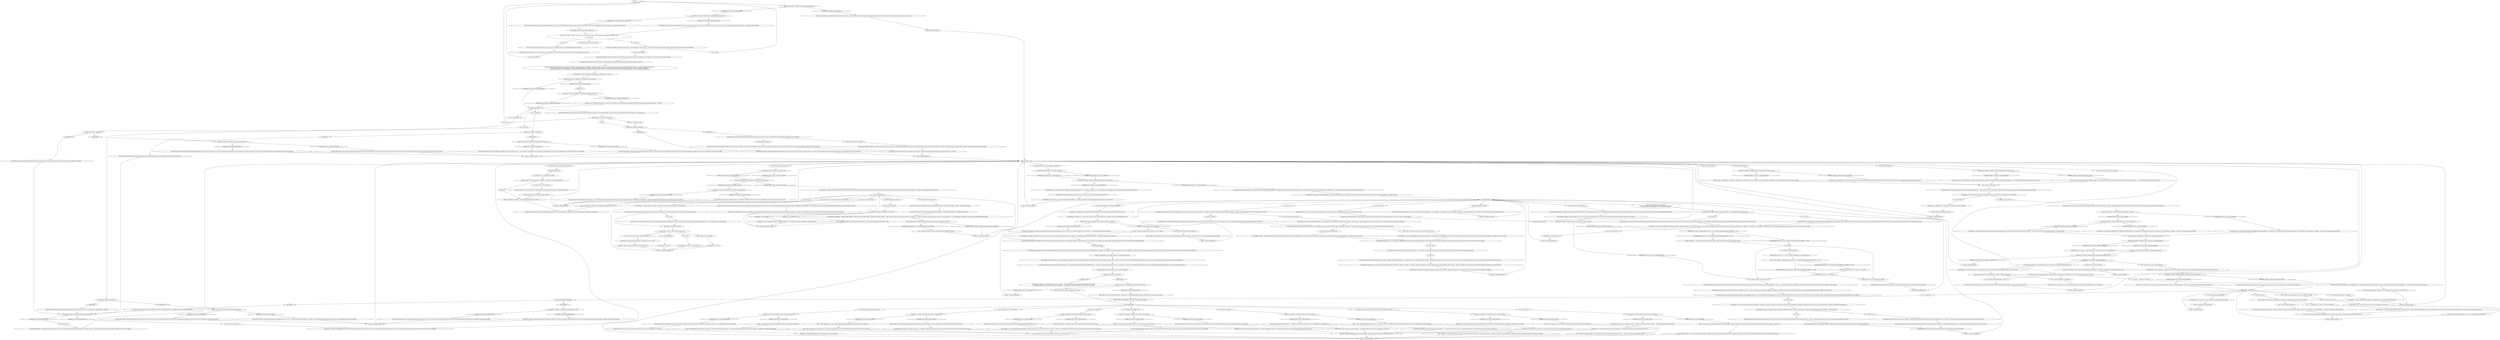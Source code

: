 # CHURCH / STAINED GLASS WINDOW VISCAL
# Viscal concerning the stained glass window. You can put important things together.
# ==================================================
digraph G {
	  0 [label="START"];
	  1 [label="input"];
	  2 [label="Stained Glass Window: The woman looks down at you kneeling. She towers among her followers: architects, laymen, courtiers. There is a sad smile on her lips and a glint in her green-blue eye -- of what? Compassion? Remorse?\nThe woman looks down at you kneeling. She towers among her followers: architects, laymen, courtiers. There is a sad smile on her lips and a glint in her green blue eye -- of what? Compassion? Remorse?\nThe woman looks down at you standing there. She towers among her followers: architects, laymen, courtiers. There is a sad smile on her lips and a glint in her green-blue eye -- of what? Compassion? Remorse?"];
	  3 [label="Shivers: Cold air seeps in through the crack in the glass, cooling the sweat on your forehead. Makes you shudder..."];
	  4 [label="Stained Glass Window: Cold wind seeps in from the crack in the glass. Snowdrifts cover the floorboards at your feet. Above, you feel her multicoloured eyes on you. Inspecting you."];
	  5 [label="You: It's compassion."];
	  6 [label="You: \"Who conducted this raid?\""];
	  7 [label="Kim Kitsuragi: \"Good luck. You will not get information on a confidential operation from your station secretary just by calling. If you really don't remember -- it might be better to keep this one forgotten.\""];
	  8 [label="Stained Glass Window: The woman looks by in silence, smiling enigmatically."];
	  9 [label="Kim Kitsuragi: \"If this man was really here when it happened, then it's better for all of us that he doesn't remember what happened.\""];
	  10 [label="Inland Empire: The past. It's a *silo* of sadness. Fermenting. You should keep away."];
	  11 [label="You: To hell with this."];
	  12 [label="Encyclopedia: The Mesque state tried to detach itself from innocentic rule. Parts of the world were experiencing whiplash from accelerating into secularism. Her mandatory education programs and mass resettlement of upstream Magritte were problematic as well. Dissenters were suppressed by a military force she called “The Army of Humanity\"..."];
	  13 [label="Stained Glass Window: Variable[\"church.ravers_inside_church\"]"];
	  14 [label="Variable[\"church.ravers_inside_church\"]", shape=diamond];
	  15 [label="!(Variable[\"church.ravers_inside_church\"])", shape=diamond];
	  16 [label="Andre: \"That's mega cool, man, you coming up with theories in here like that. Right on.\""];
	  17 [label="Kim Kitsuragi: \"That she is. A great sacral piece. I wonder what we're doing here, however...\" He takes his glasses off to clean them."];
	  18 [label="You: \"Okey-dokey.\""];
	  19 [label="Reaction Speed: Why?"];
	  20 [label="You: No. I am not your bug."];
	  21 [label="You: It's not possible to live."];
	  22 [label="Kim Kitsuragi: As that great and desperate thought passes through your mind, the lieutenant draws an x-shaped cross from shoulder to shoulder."];
	  23 [label="Stained Glass Window: IsKimHere()"];
	  24 [label="IsKimHere()", shape=diamond];
	  25 [label="!(IsKimHere())", shape=diamond];
	  26 [label="Encyclopedia: On the coast of an uninhabited archipelago, where only animals had roamed before. In the wild reeds."];
	  27 [label="Stained Glass Window: Variable[\"church.churchdoor_empathy_kimguilty\"]"];
	  28 [label="Variable[\"church.churchdoor_empathy_kimguilty\"]", shape=diamond];
	  29 [label="!(Variable[\"church.churchdoor_empathy_kimguilty\"])", shape=diamond];
	  30 [label="Stained Glass Window: Variable[\"village.ww_dolorian_church_kim_heard\"]"];
	  31 [label="Variable[\"village.ww_dolorian_church_kim_heard\"]", shape=diamond];
	  32 [label="!(Variable[\"village.ww_dolorian_church_kim_heard\"])", shape=diamond];
	  33 [label="Visual Calculus: A jigsaw of broken shards falls into place in front of you: a ghostly reconstruction of the stained glass window. Before it was shattered there was an older woman beneath the younger one -- and a text, a *leitmotiv* below them both."];
	  34 [label="Logic: Could these words be the password that unlocks the filament memory?"];
	  35 [label="Encyclopedia: Terribly. Women of the court were expected to play both contract bridge and chess sufficiently well to prove an interesting challenge to a man -- a similar grasp in matters of philosophy, theology, and science was encouraged. She was, by all means, a kept woman..."];
	  36 [label="Encyclopedia: She made the most of her position in the Antedolorian court -- a court visited by the most prominent thinkers and artists of the day. In secret, she was becoming the era's pre-eminent philosopher of the state. A scalpel, a piercing gaze..."];
	  37 [label="You: Wow."];
	  38 [label="Encyclopedia: Yes. In a city called Advesperascit, in Vesper-Messina, her homeland. The name of the city means \"Evening comes,\" but it happened on a winter's morning with the canals frozen and slush falling out of the sky."];
	  39 [label="Encyclopedia: Midwinter snow was beating the cobblestones around her. A small attaché of officials stood by as her Therriers placed a white gold wreath on her head. The crowning was mostly witnessed by secret servicemen."];
	  40 [label="Rhetoric: Suggesting those who fight against it are not part of humanity."];
	  41 [label="Kim Kitsuragi: \"What are you thinking of, if I may ask?\""];
	  42 [label="thoughtsofdei"];
	  43 [label="Kim Kitsuragi: \"She introduced us to the idea of public education, retirement, and modern diplomacy.\" He takes his glasses off to clean them."];
	  44 [label="Andre: \"Cool, man! Yeah, we should light her up with disco lights. People are gonna lose their shit when they see a club for anodic music with this kind of... sacred shit.\""];
	  45 [label="Noid: \"Right on.\" A voice from the back of the church. \"She was inhuman. You've got a critical mind cop-man -- furthermore, Andre, we should board that window up. No one wants that spooky shit when they're dancing.\""];
	  46 [label="Perception (Hearing): The ocean feels distant. Its ebb and flow blocked off by the centuries-old pinewood sarcophagus around you."];
	  47 [label="You: It's remorse."];
	  48 [label="Stained Glass Window: IsKimHere()"];
	  49 [label="IsKimHere()", shape=diamond];
	  50 [label="!(IsKimHere())", shape=diamond];
	  51 [label="Kim Kitsuragi: As that useless word passes through your mind, the lieutenant draws an x-shaped cross from shoulder to shoulder."];
	  52 [label="You: \"Tiago said the place was abandoned because of a police raid. Do you know anything about it?\""];
	  53 [label="You: Reconstruct the cracked glass."];
	  54 [label="You: Variable[\"church.stained_viscal_whitec_crack\"]"];
	  55 [label="Variable[\"church.stained_viscal_whitec_crack\"]", shape=diamond];
	  56 [label="!(Variable[\"church.stained_viscal_whitec_crack\"])", shape=diamond];
	  57 [label="Stained Glass Window: As that great and desperate thought passes through your mind you rise. From your knees and into the apricot-coloured light of the window. Above you, the woman keeps smiling her distant smile, sundered by the crack in the glass."];
	  58 [label="You: \"Lieutenant, this used to say: 'After life, death -- after'...\""];
	  59 [label="Visual Calculus: The escutcheon on her throne says: Irene the Navigator. She is depicted as an older woman wearing thick rimmed eye-glasses, holding a golden *reichsapfel* in one hand and a scepter in the other. This is the queen Her Innocence Dei advised -- above, she herself is whole."];
	  60 [label="Kim Kitsuragi: \"Ice cool,\" the lieutenant nods."];
	  61 [label="Empathy: There is silence in the church. He wants there to be."];
	  62 [label="Encyclopedia: Although she is often considered to be the greatest human being to ever live, there *was* something ominous about Dolores Dei -- constantly surrounded by her Therriers..."];
	  63 [label="Stained Glass Window: IsKimHere()"];
	  64 [label="IsKimHere()", shape=diamond];
	  65 [label="!(IsKimHere())", shape=diamond];
	  66 [label="You: \"You're leaving something out.\""];
	  67 [label="Jump to: [mainhubstained]"];
	  68 [label="Stained Glass Window: That bitter thought passes through your mind as you stand in the apricot-coloured light of the window. The woman keeps smiling her distant smile above you, sundered by the crack in the glass."];
	  69 [label="Stained Glass Window: That terrible word rings through your mind as you stand in the apricot coloured-light of the window. The woman keeps smiling her distant smile above you, sundered by the crack in the glass."];
	  70 [label="Empathy: There it is again -- a small pang of guilt. It's time to ask him what happened here."];
	  71 [label="police raid hub"];
	  72 [label="Kim Kitsuragi: \"I'm sorry, I'm not saying you were...\" There's a pause. \"It was a clandestine operation. I don't know anything about it. Why it was conducted or who participated. I try not to pry into extra-district matters.\""];
	  73 [label="Encyclopedia: She was an almost preternaturally magnetic and intelligent individual. To her contemporaries she appeared out of time, a messenger from the future of the species. We *all* fell in love with her, head over heels. Even before she was declared an innocence her influence was tremendous."];
	  74 [label="Jump to: [reconstructionhub]"];
	  75 [label="You: Okay. When did she rule?"];
	  76 [label="You: Okay, what else? Was she smart?"];
	  77 [label="You: I want more."];
	  78 [label="Encyclopedia: Wow indeed. When her innocence was declared -- and the queen she had advised for years fell on her knees before her -- she was so overcome with emotion that her *lungs* started *glowing* in her chest..."];
	  79 [label="You: Her crowning?"];
	  80 [label="Encyclopedia: Dolores Dei was shot in the chest with a fowling piece, eight times. The man, thought to be insane, said he once touched her and her body had been unnaturally warm, like a furnace -- and that sometimes while on duty he observed her forgetting to breathe for over ten minutes..."];
	  81 [label="You: What happened?"];
	  82 [label="Stained Glass Window: Variable[\"church.ravers_inside_church\"]"];
	  83 [label="Variable[\"church.ravers_inside_church\"]", shape=diamond];
	  84 [label="!(Variable[\"church.ravers_inside_church\"])", shape=diamond];
	  85 [label="Andre: \"That's mega cool, man, you coming in here and questioning religious symbolism like that. Right on.\""];
	  86 [label="Noid: \"We should board that window up, Andre.\" A voice from the back of the church. \"People don't want to see that woman when they're dancing. It's unhealthy.\""];
	  87 [label="Stained Glass Window: Variable[\"church.stained_concept_passing\"]"];
	  88 [label="Variable[\"church.stained_concept_passing\"]", shape=diamond];
	  89 [label="!(Variable[\"church.stained_concept_passing\"])", shape=diamond];
	  90 [label="Kim Kitsuragi: \"We should be respectful here, although the building appears to be deserted. We have already found the instigator -- I'm not sure what else we could want from here...\" He looks around."];
	  91 [label="You: \"You're not sure?\""];
	  92 [label="Jump to: [mainhubstained]"];
	  93 [label="You: \"Kim, are you a follower of Dolorianism?\""];
	  94 [label="Stained Glass Window: Variable[\"church.stained_ie_more_dolores_history\"]"];
	  95 [label="Variable[\"church.stained_ie_more_dolores_history\"]", shape=diamond];
	  96 [label="!(Variable[\"church.stained_ie_more_dolores_history\"])", shape=diamond];
	  97 [label="Kim Kitsuragi: \"So do I.\""];
	  98 [label="dolohub"];
	  99 [label="Inland Empire: Exactly. Back out of this corner of your mind by choosing the bottom-most option: \"To hell with this.\""];
	  100 [label="Conceptualization: This subtle terror is part of her iconography."];
	  101 [label="You: \"Why did we tolerate this bourgeois woman that long before we shot her?\""];
	  102 [label="Stained Glass Window: Variable[\"church.ravers_inside_church\"]"];
	  103 [label="Variable[\"church.ravers_inside_church\"]", shape=diamond];
	  104 [label="!(Variable[\"church.ravers_inside_church\"])", shape=diamond];
	  105 [label="Stained Glass Window: Variable[\"church.ravers_inside_church\"]"];
	  106 [label="Variable[\"church.ravers_inside_church\"]", shape=diamond];
	  107 [label="!(Variable[\"church.ravers_inside_church\"])", shape=diamond];
	  108 [label="Kim Kitsuragi: \"None of this is, in fact. This church. The coast... This isn't a good place to get lost in.\""];
	  109 [label="Andre: \"That's mega cool, man, you coming in and accusing her of not being human like that. Right on, man!\""];
	  110 [label="Jump to: [reconstructionhub]"];
	  111 [label="You: Close your eyes first."];
	  112 [label="Stained Glass Window: That great and desperate thought passes through your mind as you stand in the apricot-coloured light of the window. Above you, the woman keeps smiling her distant smile, sundered by the crack in the glass."];
	  113 [label="Kim Kitsuragi: As that terrible word passes through your mind, the lieutenant draws an x-shaped cross from shoulder to shoulder."];
	  114 [label="Stained Glass Window: Your fingertips touch your chest four times. Then you rise from your knees, into the apricot-coloured light of the window. Above you, the woman still smiles her distant smile, sundered by the crack in the glass."];
	  115 [label="You: \"This is Dolores Dei.\""];
	  116 [label="Stained Glass Window: Good call. She left us all in the shits, don't give her a single thing. Just stand there in the apricot-coloured light of the window, secretly grinding your teeth. The woman smiles her distant smile, unmoved, struck in half by the crack in the glass."];
	  117 [label="You: \"I...\" (Look around.) \"I guess I could have been here.\""];
	  118 [label="Kim Kitsuragi: \"I am pretty sure it was a clandestine operation. I don't know anything more about it. Why it was conducted, or who participated... I try not to pry into extra-district matters.\""];
	  119 [label="Interfacing: A motor carriage? A gunshot? Someone falling into it? Or maybe just hooligans looking for something to break."];
	  120 [label="You: Open your eyes."];
	  121 [label="Stained Glass Window: Variable[\"church.stained_viscal_failed_once\"]"];
	  122 [label="Variable[\"church.stained_viscal_failed_once\"]", shape=diamond];
	  123 [label="!(Variable[\"church.stained_viscal_failed_once\"])", shape=diamond];
	  124 [label="Visual Calculus: And then along the left side: APRÈS LE MONDE - LE GRIS; APRÈS LE GRIS - LE MONDE DE NOUVEAU."];
	  125 [label="Encyclopedia: More. An innocence is elected to office by the Founding Party, a precedent that has taken place a mere six times in the entirety of History. The legal system of the Reál Belt is built to accommodate innocentic rule, should it coincide with our time."];
	  126 [label="Jump to: [doloriandeihubinfo]"];
	  127 [label="Encyclopedia: Three hundred years ago, in the wake of the discovery of this isola -- the Insulindian -- by explorers from the continent of Mundi. She is, among other things, the innocence of interisolary travel and the connected world."];
	  128 [label="You: She was crowned? Like Sola?"];
	  129 [label="Kim Kitsuragi: \"Either way... this church, we shouldn't linger here. This isn't a good place to get lost in.\""];
	  130 [label="Kim Kitsuragi: \"Okay...\" He takes his glasses off to clean them. Then, after a while, he says:"];
	  131 [label="Kim Kitsuragi: \"In this church I mean? The coast in general... we shouldn't linger. This isn't a good place to get lost in.\""];
	  132 [label="Logic: Something during the raid the lieutenant mentioned? Or just hooligans looking for something to break."];
	  133 [label="Conceptualization: She acknowledges the passing of someone who is still alive..."];
	  134 [label="Inland Empire: As if under a microscope."];
	  135 [label="You: I'm not doing that cross either."];
	  136 [label="You: \"You knew of the place?\""];
	  137 [label="Stained Glass Window: Variable[\"church.stained_kim_empathy_reaction\"]"];
	  138 [label="Variable[\"church.stained_kim_empathy_reaction\"]", shape=diamond];
	  139 [label="!(Variable[\"church.stained_kim_empathy_reaction\"])", shape=diamond];
	  140 [label="Jump to: [mainhubstained]"];
	  141 [label="Stained Glass Window: Variable[\"village.ww_dolorian_church_kim_heard\"]"];
	  142 [label="Variable[\"village.ww_dolorian_church_kim_heard\"]", shape=diamond];
	  143 [label="!(Variable[\"village.ww_dolorian_church_kim_heard\"])", shape=diamond];
	  144 [label="Jump to: [mainhubstained]"];
	  145 [label="Stained Glass Window: Variable[\"church.stained_knelt_down\"]"];
	  146 [label="Variable[\"church.stained_knelt_down\"]", shape=diamond];
	  147 [label="!(Variable[\"church.stained_knelt_down\"])", shape=diamond];
	  148 [label="Stained Glass Window: Variable[\"church.stained_knelt_down\"]"];
	  149 [label="Variable[\"church.stained_knelt_down\"]", shape=diamond];
	  150 [label="!(Variable[\"church.stained_knelt_down\"])", shape=diamond];
	  151 [label="Visual Calculus: Below both women, in luminous blackletter: APRÈS LA VIE - MORT; APRÈS LA MORT - LA VIE DE NOUVEAU."];
	  152 [label="You: Where is this coming from?"];
	  153 [label="Encyclopedia: As did we all. The lands of Mesque and the Occident and even far-away Supramundi -- altogether twenty one of the forty Mondial nations of the time -- immediately accepted innocentic rule. Even before her crowning."];
	  154 [label="Encyclopedia: Oh yes... She looked like humanity's young mother, a perfect mother. Insultingly beautiful. It was as if her face and shoulders and hands were covered in a soft down of under-feathers. You know this well -- very well."];
	  155 [label="Encyclopedia: You already do. Although she is often considered to be the greatest human being to ever live, there *was* something ominous about Dolores Dei -- constantly surrounded by her Therriers..."];
	  156 [label="Jump to: [doloriandeihubinfo]"];
	  157 [label="Empathy: An imperceptible tinge of fear. The lieutenant is afraid of the church. He does not know why, but he is."];
	  158 [label="Noid: \"Yeah, glowing lungs *are* fucked up.\" A voice from the back of the church. \"We should board that window up. Bad sines, you know?\""];
	  159 [label="Andre: \"Uhm...\" Andre doesn't know what to say. \"It's cold man, you've been looking at that window for like forever now, man. You should dance, get some warmth!\""];
	  160 [label="Drama: Stonewalling. Good technique."];
	  161 [label="Encyclopedia: Bystanders reported golden filaments lighting the already sunlit chamber around her, clearly visible beneath her dress."];
	  162 [label="Stained Glass Window: Cradled in her arms are a pair of glowing lungs, clearly visible from underneath her flowing dress. 

You should kneel."];
	  163 [label="You: It's mourning."];
	  164 [label="Kim Kitsuragi: As that bitter thought passes through your head, the lieutenant draws an x-shaped cross from shoulder to shoulder. With three fingers."];
	  165 [label="Stained Glass Window: Variable[\"church.stained_knelt_down\"]"];
	  166 [label="Variable[\"church.stained_knelt_down\"]", shape=diamond];
	  167 [label="!(Variable[\"church.stained_knelt_down\"])", shape=diamond];
	  168 [label="Half Light: Serves her right. She only cares about her sovereign's orb and her silk robes and getting to the aerodrome on time -- to *leave*."];
	  169 [label="You: \"I don't remember being here.\""];
	  170 [label="Kim Kitsuragi: \"I agree. It happened a while ago. It's unimportant to our business in Martinaise now.\""];
	  171 [label="Jump to: [mainhubstained]"];
	  172 [label="You: \"Why?\""];
	  173 [label="You: Wait, what exactly is an *innocence*?\nWait, what exactly is an innocence? I've read a book but it was fuzzy...\nWait, what exactly is an innocence? I've heard of the system..."];
	  174 [label="Encyclopedia: She was dressed in a white and pearl dress on an emptied-out plaza, with the crowd far away. Already her *Therriers* -- the secret servicemen of the innocence -- were worried about an assassination attempt."];
	  175 [label="Jump to: [doloriandeihubinfo]"];
	  176 [label="Andre: \"What are you thinking -- you okay?\" He seems a tad worried."];
	  177 [label="You: \"She's somehow connected to the case.\""];
	  178 [label="Stained Glass Window: Variable[\"TASK.ask_about_ruby_in_village\"]"];
	  179 [label="Variable[\"TASK.ask_about_ruby_in_village\"]", shape=diamond];
	  180 [label="!(Variable[\"TASK.ask_about_ruby_in_village\"])", shape=diamond];
	  181 [label="Inland Empire: In the darkness, you sense her eyes on you, inspecting you with their multicoloured glass. As if you're a bug under a microscope."];
	  182 [label="Stained Glass Window: That lonely word passes through your mind as you stand in the apricot-coloured light of the window. The woman keeps smiling her distant smile above you, sundered by the crack in the glass."];
	  183 [label="You: Better to not intrude upon him."];
	  184 [label="You: \"If I was here, I should find out what I was doing.\" (Proceed.)"];
	  185 [label="You: Turn away. [Leave.]"];
	  186 [label="Jump to: [doloriandeihubinfo]"];
	  187 [label="Encyclopedia: She was the most socially secluded and least self-aware of all the innocences. Some modern thinkers would consider her a war criminal for the campaigns she waged against the Mesque state. And then there were the resettlement programs..."];
	  188 [label="Kim Kitsuragi: \"Officer, you've stood there for over five minutes...\" The lieutenant's calm voice echoes in the cold air of the church.\n\"Lieutenant-yefreitor, you've stood there for over five minutes...\" The lieutenant's calm voice echoes in the cold air of the church."];
	  189 [label="Stained Glass Window: Variable[\"church.ravers_inside_church\"]"];
	  190 [label="Variable[\"church.ravers_inside_church\"]", shape=diamond];
	  191 [label="!(Variable[\"church.ravers_inside_church\"])", shape=diamond];
	  192 [label="Stained Glass Window: Variable[\"church.ravers_inside_church\"]"];
	  193 [label="Variable[\"church.ravers_inside_church\"]", shape=diamond];
	  194 [label="!(Variable[\"church.ravers_inside_church\"])", shape=diamond];
	  195 [label="You: Like what? Is the task still on?"];
	  196 [label="You: Okay."];
	  197 [label="Jump to: [doloriandeihubinfo]"];
	  198 [label="Kim Kitsuragi: As that soft word passes through your mind, the lieutenant draws an x-shaped cross from shoulder to shoulder."];
	  199 [label="Stained Glass Window: That soft word passes through your mind as you stand in the apricot-coloured light of the window. The woman keeps smiling her distant smile, sundered by the crack in the glass."];
	  200 [label="Empathy: A pang of guilt? The lieutenant is leaving something out."];
	  201 [label="Kim Kitsuragi: \"The old woman in the village was being tactful with us when she didn't mention it. She has more respect for the RCM than many around here.\""];
	  202 [label="Kim Kitsuragi: \"It happened a while ago. It's unimportant to our business in Martinaise now.\""];
	  203 [label="You: \"I didn't think you were spiritual.\""];
	  204 [label="Kim Kitsuragi: \"It's Dolores Dei...\" he says in a hushed voice. \"The old woman was right. This is the Dolorian Church of Humanity in Martinaise. Or the Small Pinewood Church in some records.\""];
	  205 [label="Encyclopedia: It's a mystery. A mystery sprinkled with self-pity and regret. For some reason, unknown to your mind, looking at her delicate eyes makes you feel like you're ready for drowning..."];
	  206 [label="Jump to: [mainhubstained]"];
	  207 [label="Visual Calculus: Nothing, just the edge of the crack sparkles in the dark. There may have been a writing here but you cannot make out what it said."];
	  208 [label="You: What else do I know about her?"];
	  209 [label="Stained Glass Window: CheckEquipped(\"neck_tie\")  and  Variable[\"whirling.necktie_personified\"] == true"];
	  210 [label="CheckEquipped(\"neck_tie\")  and  Variable[\"whirling.necktie_personified\"] == true", shape=diamond];
	  211 [label="!(CheckEquipped(\"neck_tie\")  and  Variable[\"whirling.necktie_personified\"] == true)", shape=diamond];
	  212 [label="Encyclopedia: But... she was not hell. She is the opposite of that, the wind of paradise, stripping away the covers from the hearts of men..."];
	  213 [label="Inland Empire: Good. Now back out of this corner of your mind by choosing the bottom option: \"To hell with this.\" You've been standing here long enough."];
	  214 [label="Kim Kitsuragi: \"She's been dead for three hundred years. I am almost a thousand percent certain she isn't connected to the case...\" He takes his glasses off to clean them."];
	  215 [label="Noid: \"That's not left wing, Andre. I don't think we should have that spooker adorning the club...\" Another voice from the back of the church..."];
	  216 [label="Kim Kitsuragi: \"We should be respectful here, although the building appears to be deserted. I do not believe we'll find anything connected to the lynching here. Something else, perhaps...\" He looks at the machinery lying around."];
	  217 [label="Stained Glass Window: Cold air seeps in through the crack in the glass. The woman is keeping her colourful eye on both of you."];
	  218 [label="Kim Kitsuragi: \"Three Precincts were involved in the raid and people say Precinct 41 was one of them.\""];
	  219 [label="You: How did I know this is the *mother of humanism*?"];
	  220 [label="You: Variable[\"church.stained_viscal_whitec_dolores\"]"];
	  221 [label="Variable[\"church.stained_viscal_whitec_dolores\"]", shape=diamond];
	  222 [label="!(Variable[\"church.stained_viscal_whitec_dolores\"])", shape=diamond];
	  223 [label="Encyclopedia: Despite the damage you've done to yourself, the title appears lodged in your hippocampus. This is Her Innocence Dolores Dei -- the innocence of humanism, internationalism, and the welfare state -- perhaps the most famous human being ever to have lived."];
	  224 [label="You: Do the same."];
	  225 [label="Stained Glass Window: Variable[\"church.stained_knelt_down\"]"];
	  226 [label="Variable[\"church.stained_knelt_down\"]", shape=diamond];
	  227 [label="!(Variable[\"church.stained_knelt_down\"])", shape=diamond];
	  228 [label="Stained Glass Window: With that terrible word ringing through your mind, you rise -- into the apricot coloured-light of the window. The woman keeps smiling her distant smile above you, sundered by the crack in the glass."];
	  229 [label="reconstructionhub"];
	  230 [label="Stained Glass Window: The mother of humanism towers above you -- a wax painting on a cracked pane of glass. Nothing has changed in her expression."];
	  231 [label="Jump to: [Stained Glass Window: \"The mother of humanism towers above...\"]"];
	  232 [label="You: A tyrant?"];
	  233 [label="You: Right. Better not to go poking any further."];
	  234 [label="Encyclopedia: Something that had walked in our midst, watching us stumble for hundreds, if not thousands of years, until it decided to interfere -- interfere in the course of our history. 'We were supposed to come up with this ourselves!' the man was reported to have screamed at the innocence..."];
	  235 [label="Encyclopedia: This *inhuman* quality was witnessed by many others as well -- glowing lungs and all. It is commonly attributed to mass hysteria and religious psychology."];
	  236 [label="You: \"Nothing. Just looking around.\""];
	  237 [label="Noid: \"We should board that old spooker up, Andre.\" A voice from the back of the church. \"It'll only disturb the people while they're trying to dance, unshackled by the failure of humanism.\""];
	  238 [label="Drama: A very, very skilled thespian would detect a touch of drama when he says he doesn't know why it was conducted..."];
	  239 [label="You: What shattered this mosaic?"];
	  240 [label="You: Because she's a stained glass window."];
	  241 [label="Jump to: [Stained Glass Window: \"The mother of humanism towers above...\"]"];
	  242 [label="Jump to: [mainhubstained]"];
	  243 [label="Stained Glass Window: IsKimHere()"];
	  244 [label="IsKimHere()", shape=diamond];
	  245 [label="!(IsKimHere())", shape=diamond];
	  246 [label="Stained Glass Window: There she still stands. In white, silver, and apricot, the young mother of humankind. A crack runs across her body. She is impossibly tall, oval-faced and sad -- a dark and radiant majesty."];
	  247 [label="Kim Kitsuragi: \"The old woman in the village was right...\" He looks around. \"This must be the Dolorian Church of Humanity in Martinaise -- or the Small Pinewood Church in some records...\""];
	  248 [label="Stained Glass Window: Variable[\"village.ww_dolorian_church_kim_heard\"]"];
	  249 [label="Variable[\"village.ww_dolorian_church_kim_heard\"]", shape=diamond];
	  250 [label="!(Variable[\"village.ww_dolorian_church_kim_heard\"])", shape=diamond];
	  251 [label="Kim Kitsuragi: \"There used to be seven stave churches on the coast. Les Sept Soeurs they call them -- The Seven Sisters. Only one remains. The rest were burnt in the Revolution, or used for building materials.\""];
	  252 [label="You: \"Do you know *why* it was abandoned?\""];
	  253 [label="Visual Calculus: Small figures of wise men, common men, worshippers walk up the stairs to stand at her feet. Secret servicemen -- Therriers -- stand in a row guarding her. It must have taken years to produce this work in all its dizzying detail."];
	  254 [label="Kim Kitsuragi: \"'Justice, Union, Prudence, and Force'.\""];
	  255 [label="doloriandeihubinfo"];
	  256 [label="Encyclopedia: In a way. An innocence is elected to office by the Founding Party, a precedent that has taken place a mere six times in the entirety of History. The legal system of the Reál Belt is built from the ground up to accommodate innocentic rule, should it coincide with our time."];
	  257 [label="Encyclopedia: Okay. When her innocence was declared -- and the queen she had advised for years fell on her knees before her -- she was so overcome with emotion that her *lungs* started *glowing* in her chest..."];
	  258 [label="You: Then what?"];
	  259 [label="Stained Glass Window: Variable[\"church.stained_ie_dei_for_humanity\"]"];
	  260 [label="Variable[\"church.stained_ie_dei_for_humanity\"]", shape=diamond];
	  261 [label="!(Variable[\"church.stained_ie_dei_for_humanity\"])", shape=diamond];
	  262 [label="You: \"Glowing lungs... That's fucked up...\""];
	  263 [label="Jump to: [mainhubstained]"];
	  264 [label="Inland Empire: Your heart knows. But it does not want to say, not yet. Let these things be unknown for now."];
	  265 [label="Half Light: No, she doesn't care about you. She only cares about her shiny sovereign's orb and her silk robes and getting to the aerodrome on time -- to *leave*!"];
	  266 [label="Encyclopedia: This is Her Innocence Dolores Dei."];
	  267 [label="You: Do the same as you get up."];
	  268 [label="Stained Glass Window: Your fingertips touch your chest four times. When it's done, you're still standing in the apricot-coloured light of the window. The woman smiles her distant smile, unmoved, struck in half by the crack in the glass."];
	  269 [label="You: The motto? What does it say?"];
	  270 [label="You: \"Cool.\""];
	  271 [label="You: \"I like the other one better.\""];
	  272 [label="Inland Empire: Draped in ancient sadness. Are you sure you want to remember this bit of historic trivia? Standing under her long slender form like this, dwarfed..."];
	  273 [label="You: Was there something... *terrifying* about her?"];
	  274 [label="Encyclopedia: Little is known of her marchese husband. It's as if he vanished from history after completing his role -- which was to introduce Dolores Dei to court. In conclusion, yes, there *is* something lonely, paranoid, and even terrifying that people seldom mention, but *feel* when they think of her..."];
	  275 [label="Empathy: An imperceptible tinge of fear. The lieutenant is afraid of this place."];
	  276 [label="Kim Kitsuragi: \"Yes. Glowing lungs are quite unusual. After that one time, they have not been reported to glow.\" He takes his glasses off to clean them."];
	  277 [label="Kim Kitsuragi: \"Okay. It's just that you've been looking at that window for quite long now. And it's cold in here...\" He takes off his glasses to clean them."];
	  278 [label="Drama: A touch of absurdity there, nice!"];
	  279 [label="Empathy: You."];
	  280 [label="Stained Glass Window: The world is silent, but for the creaks and cracks of the massive wooden structure behind you. It covers you from the wind outside."];
	  281 [label="Stained Glass Window: IsKimHere()"];
	  282 [label="IsKimHere()", shape=diamond];
	  283 [label="!(IsKimHere())", shape=diamond];
	  284 [label="Jump to: [mainhubstained]"];
	  285 [label="Kim Kitsuragi: \"It's not spiritual. It's constitutional. The Dolorian system does not demand faith -- only accordance.\""];
	  286 [label="You: \"Hmm...\" (Stroke your chin first.)"];
	  287 [label="Stained Glass Window: Variable[\"church.stained_viscal_whitec_crack\"]"];
	  288 [label="Variable[\"church.stained_viscal_whitec_crack\"]", shape=diamond];
	  289 [label="!(Variable[\"church.stained_viscal_whitec_crack\"])", shape=diamond];
	  290 [label="Stained Glass Window: As that soft word passes through your mind, you rise -- into the apricot-coloured light of the window. The woman keeps smiling her distant smile, sundered by the crack in the glass."];
	  291 [label="Kim Kitsuragi: \"It was deemed *subservient* to use a strongly Moralintern-related motto. We're already suspected of bootlicking. The sentence was also seen as... too feminine. It was a macho thing.\""];
	  292 [label="Encyclopedia: Many things. You know she was a woman of the court, the wife of an influential *marchese*, and eventually the principal advisor to Irene La Navigateur, Queen of Suresne (modern day Sur-la-Clef). Also, that she was gorgeous beyond beauty."];
	  293 [label="Horrific Necktie: Yes -- big bummer. Boring history. Gotta keep it light, man, keep it moving. Get fucked up instead."];
	  294 [label="Horrific Necktie: Fuck this pain, bratan. It's unhealthy."];
	  295 [label="You: She must have been beautiful..."];
	  296 [label="Encyclopedia: She adored chess, yes -- but also military war games. Dolores Dei often holds a tiny tin soldier between her index finger and thumb -- in icons such as this. She was also blonde, the blondest woman you have ever seen, with green eyes the colour of the Pisantic *mare interregnum*..."];
	  297 [label="Andre: \"Cool, man! Yeah! Look around as much as you wanna, this is *your* place too!\""];
	  298 [label="You: Looks like I can't give this figurine to her."];
	  299 [label="Jump to: [mainhubstained]"];
	  300 [label="Encyclopedia: She was crowned two years after the first expedition returned, setting in motion what is widely considered the greatest era in history -- the Dolorian Era."];
	  301 [label="You: No."];
	  302 [label="You: \"Who is this, Kim?\""];
	  303 [label="Kim Kitsuragi: \"Yes.\" He looks around. \"I wasn't sure before, but this must be the Dolorian Church of Humanity in Martinaise -- it's called the Small Pinewood Church in some records...\""];
	  304 [label="Kim Kitsuragi: \"I do.\" There's a pause, then he continues: \"I heard it was a particularly bad one. The place was shot to pieces.\""];
	  305 [label="Visual Calculus: The shards glimmer in the dark -- you see little pearls of light on the edges of the crack that splits the female figure. Something was written there... remains of broken letters line the emulsion. What it said, you do not know."];
	  306 [label="You: \"I like this. Puts the fear of god back in the f****ts.\""];
	  307 [label="Encyclopedia: The highest category of historic individual -- an embodiment of the World Spirit."];
	  308 [label="You: Is one in office now?"];
	  309 [label="Encyclopedia: In a city called Advesperascit, in Vesper-Messina, her homeland. The name of the city means 'Evening comes,' but it happened on a winter's morning with the canals frozen and slush falling out of the sky."];
	  310 [label="You: How come?"];
	  311 [label="Conceptualization: That is why the lungs are the symbol of love for the cultures of the Reál Belt."];
	  312 [label="Jump to: [doloriandeihubinfo]"];
	  313 [label="You: I don't care how she looked. I don't care. It doesn't hurt me."];
	  314 [label="Encyclopedia: Oh, she was insultingly beautiful. She was humanity's young mother, a perfect mother. It was as if her face and shoulders and hands were covered in a soft down of under-feathers. You know this well -- very well."];
	  315 [label="You: What?"];
	  316 [label="Kim Kitsuragi: \"You know... this church. The coast... we shouldn't linger. Finish what you came here to do and let's move on. This isn't a good place to get lost in.\""];
	  317 [label="Andre: \"That's mega cool, man, you coming up with wild left-wing stuff in here like that. Right on!\""];
	  318 [label="Noid: \"Right on.\" A voice from the back of the church. \"She was inhuman. You've got a critical mind, cop-man. Yo, Andre, we should board that window up. No one wants that spooky shit when they're dancing.\""];
	  319 [label="Jump to: [police raid hub]"];
	  320 [label="Visual Calculus: Unknown."];
	  321 [label="Inland Empire: Only a strange little sadness remains."];
	  322 [label="Jump to: [mainhubstained]"];
	  323 [label="You: No."];
	  324 [label="You: Make the same gesture."];
	  325 [label="Kim Kitsuragi: \"I have a theory, yes.\" There's a pause, then he continues: \"There was a police raid a while back. I heard the place was shot to pieces.\""];
	  326 [label="You: \"Better to forget about it.\" (Proceed.)"];
	  327 [label="Kim Kitsuragi: \"Well... your station was involved, I hear. Although I can't be sure.\""];
	  328 [label="Rhetoric: How come the lieutenant isn't sure? Is this confidential information?"];
	  329 [label="Conceptualization: No. You *must* know."];
	  330 [label="Stained Glass Window: In white, silver, and apricot faïence, the young mother of humanism stands above you. A crack runs across her body. She is impossibly tall, oval-faced and sad -- a dark and radiant majesty."];
	  331 [label="Stained Glass Window: Variable[\"church.stained_viscal_whitec_dolores\"]"];
	  332 [label="Variable[\"church.stained_viscal_whitec_dolores\"]", shape=diamond];
	  333 [label="!(Variable[\"church.stained_viscal_whitec_dolores\"])", shape=diamond];
	  334 [label="You: Kneel."];
	  335 [label="Stained Glass Window: Your knees touch the floor. The floorboards are hard and cold -- there you kneel among the snowdrifts, diffuse light falling on your hands from beyond the glass."];
	  336 [label="Stained Glass Window: Your fingertips touch your chest four times as you stand in the apricot-coloured light of the window. Above you, the woman still smiles her distant smile, sundered by the crack in the glass."];
	  337 [label="You: Step back."];
	  338 [label="Jump to: [reconstructionhub]"];
	  339 [label="Kim Kitsuragi: \"This exaltation is common in Dolorian sacralism. In the early years it was even incorporated as the RCM's slogan. No more, however.\""];
	  340 [label="You: I don't care."];
	  341 [label="Inland Empire: Terrifying. It's a simple word. She was *bad* for humanity and you shouldn't have started thinking about her!"];
	  342 [label="Stained Glass Window: Variable[\"church.ravers_inside_church\"]"];
	  343 [label="Variable[\"church.ravers_inside_church\"]", shape=diamond];
	  344 [label="!(Variable[\"church.ravers_inside_church\"])", shape=diamond];
	  345 [label="Andre: \"Hey man, you've stood there for like... half an hour!\" The hedgehog-haired man yells from across the coldness of the church."];
	  346 [label="Jump to: [mainhubstained]"];
	  347 [label="You: \"She's not human.\""];
	  348 [label="Kim Kitsuragi: \"This church. The coast in general... we shouldn't linger here. This isn't a good place to get lost in.\""];
	  349 [label="Stained Glass Window: Variable[\"church.stained_greeting_done\"]"];
	  350 [label="Variable[\"church.stained_greeting_done\"]", shape=diamond];
	  351 [label="!(Variable[\"church.stained_greeting_done\"])", shape=diamond];
	  352 [label="Kim Kitsuragi: \"We should be respectful here, although the building appears to be deserted. I do not believe we'll find the instigator here. Something else, perhaps...\" He looks at the machinery lying around."];
	  353 [label="Stained Glass Window: As that lonely word passes through your mind, you rise -- into the apricot-coloured light of the window. The woman keeps smiling her distant smile above you, sundered by the crack in the glass."];
	  354 [label="Stained Glass Window: Variable[\"church.mainframe_personal_log_password_hub_reached\"]"];
	  355 [label="Variable[\"church.mainframe_personal_log_password_hub_reached\"]", shape=diamond];
	  356 [label="!(Variable[\"church.mainframe_personal_log_password_hub_reached\"])", shape=diamond];
	  357 [label="You: \"What is the RCM motto now?\""];
	  358 [label="Stained Glass Window: CheckEquipped(\"neck_tie\")  and  Variable[\"whirling.necktie_personified\"] == true"];
	  359 [label="CheckEquipped(\"neck_tie\")  and  Variable[\"whirling.necktie_personified\"] == true", shape=diamond];
	  360 [label="!(CheckEquipped(\"neck_tie\")  and  Variable[\"whirling.necktie_personified\"] == true)", shape=diamond];
	  361 [label="Jump to: [mainhubstained]"];
	  362 [label="Encyclopedia: One of the men in this secret service killed her -- 22 years later. A young man who had come to suspect that Dolores Dei was not entirely human, but something else."];
	  363 [label="Encyclopedia: *Terrifying* is a term too emotionally charged for your semantic memory. Or what remains of it, but..."];
	  364 [label="You: Yell: \"War criminal!\""];
	  365 [label="Stained Glass Window: Variable[\"church.ravers_inside_church\"]"];
	  366 [label="Variable[\"church.ravers_inside_church\"]", shape=diamond];
	  367 [label="!(Variable[\"church.ravers_inside_church\"])", shape=diamond];
	  368 [label="You: Look up."];
	  369 [label="You: Look up."];
	  370 [label="You: \"What else do you know?\""];
	  371 [label="You: \"I don't like her. She looks like a *leaver*.\""];
	  372 [label="Encyclopedia: No amount of *Commodore Red* can wipe her sad smile from your brain-thing. It has survived the deluge and haunts you still. And will haunt you forever, as it haunts all men."];
	  373 [label="agoddamnhubiguess"];
	  374 [label="Stained Glass Window: Variable[\"church.stained_knelt_down\"]"];
	  375 [label="Variable[\"church.stained_knelt_down\"]", shape=diamond];
	  376 [label="!(Variable[\"church.stained_knelt_down\"])", shape=diamond];
	  377 [label="Kim Kitsuragi: \"...death, life again,\" he nods. \"After the world, the pale; after the pale -- the world again.\""];
	  378 [label="Kim Kitsuragi: \"You are brutal and *dumb*.\" He says, his voice ice cold."];
	  379 [label="Jump to: [doloriandeihubinfo]"];
	  380 [label="Stained Glass Window: There you stand, below her once more, with your hands on your side. Momentarily at a loss as to what to do with yourself."];
	  381 [label="You: You're right. Time to heed the warning."];
	  382 [label="You: No -- was there something *bad* about her, I want to know..."];
	  383 [label="You: \"She's beautiful...\""];
	  384 [label="Kim Kitsuragi: \"Either way -- this church, the coast in general... we shouldn't linger here. This isn't a good place to get lost in. We should conclude our business and move on.\""];
	  385 [label="Kim Kitsuragi: \"I don't know about that...\" He takes his glasses off to clean them. \"It was a different time. A different war.\""];
	  386 [label="Kim Kitsuragi: \"Okey-doe-doe,\" he whispers in the silence of the great building."];
	  387 [label="Kim Kitsuragi: \"I assure you, I'm not.\" He looks up at the stained glass window."];
	  388 [label="Reaction Speed: I don't know. What are we thinking of? Part of your mind has gone on to other things already..."];
	  389 [label="Stained Glass Window: The mother of humanism stands above you -- a precious and complex wax painting on a single pane of glass. A crack runs across the length of her body, her face oval and sad."];
	  390 [label="Stained Glass Window: Variable[\"church.stained_empathy_passing_you\"]"];
	  391 [label="Variable[\"church.stained_empathy_passing_you\"]", shape=diamond];
	  392 [label="!(Variable[\"church.stained_empathy_passing_you\"])", shape=diamond];
	  393 [label="Stained Glass Window: IsKimHere()"];
	  394 [label="IsKimHere()", shape=diamond];
	  395 [label="!(IsKimHere())", shape=diamond];
	  396 [label="You: Leave me alone, woman. [Leave.]"];
	  397 [label="Stained Glass Window: Variable[\"church.stained_midgreet_quick_exit\"]"];
	  398 [label="Variable[\"church.stained_midgreet_quick_exit\"]", shape=diamond];
	  399 [label="!(Variable[\"church.stained_midgreet_quick_exit\"])", shape=diamond];
	  400 [label="Stained Glass Window: Variable[\"TASK.locate_ruby_on_the_coast_done\"]"];
	  401 [label="Variable[\"TASK.locate_ruby_on_the_coast_done\"]", shape=diamond];
	  402 [label="!(Variable[\"TASK.locate_ruby_on_the_coast_done\"])", shape=diamond];
	  403 [label="Kim Kitsuragi: \"Yes. We all are. Her name, body, and rule are synonymous with humanism. The laws we enforce are Dolorian in origin.\""];
	  404 [label="Kim Kitsuragi: \"It's Dolores Dei...\" he says in a hushed voice. \"I believe we are in the Dolorian Church of Humanity in Martinaise. Or the Small Pinewood Church in some records.\""];
	  405 [label="Kim Kitsuragi: \"Not at all.\""];
	  406 [label="Encyclopedia: An innocence is infallible. The decisions made by one are not decisions. They are inevitabilities -- what would have happened anyway, only accelerated, packed into decades instead of centuries. An Innocence is a continuous, compressed event, a sacred human being. It is an honour and a glory to live when one is in office."];
	  407 [label="Encyclopedia: No. We are alone."];
	  408 [label="Stained Glass Window: Variable[\"tc.church_raid\"]"];
	  409 [label="Variable[\"tc.church_raid\"]", shape=diamond];
	  410 [label="!(Variable[\"tc.church_raid\"])", shape=diamond];
	  411 [label="Reaction Speed: That does seem to be a problem... maybe you meant something else?"];
	  412 [label="Encyclopedia: Bystanders reported golden filaments lighting the already sunlit chamber around her, clearly visible beneath her dress. I repeat: *Her lungs started glowing*. Do you care now?"];
	  413 [label="Kim Kitsuragi: \"It's a minor landmark, not easy to find. Most maps misplace it...\" He lowers his voice. \"It was built not long after Revachol's founding, 300 or so years ago by first-generation settlers.\""];
	  414 [label="Conceptualization: Respectful? Is the lieutenant a follower of Dolorianism?"];
	  415 [label="Jump to: [police raid hub]"];
	  416 [label="Kim Kitsuragi: \"I have no idea what you mean by that. We've been standing here long enough. We should look around, or get out.\""];
	  417 [label="mainhubstained"];
	  418 [label="Encyclopedia: All you know is, this is the young mother of humanity -- and that you should go. Do something else! Escape her sad, worryworn look."];
	  419 [label="You: Who is this older woman?"];
	  420 [label="Encyclopedia: AFTER LIFE -- DEATH; AFTER DEATH -- LIFE AGAIN. AFTER THE WORLD -- THE PALE; AFTER THE PALE -- THE WORLD AGAIN. This is the great leitmotiv of humanism, a summary of the effect of the discovery of this isola -- the Insulindian -- on human thinking. A tremendous sea change akin to finding life after death..."];
	  421 [label="You: \"Not very feminine.\""];
	  422 [label="You: A ruler?"];
	  423 [label="Encyclopedia: It was on her advice that Irene La Navigateur sponsored a number of voyages into the pale. A costly, often tragic endeavour, ultimately vindicated by the discovery of the *New New World*, the piece of reality you're standing on..."];
	  424 [label="Kim Kitsuragi: \"This church. The coast in general... we shouldn't linger here. This isn't a good place to get lost in. We should conclude our business and move on.\""];
	  425 [label="Noid: \"I told you, Andre.\" A voice from the back of the church. \"People don't want to see that woman when they're dancing. It's unhealthy. And we're *not* putting disco lights on it. That would only make it worse.\""];
	  426 [label="Acele: \"How about we *don't* do that, Noid?\" Another voice. \"She looks cool.\""];
	  0 -> 0
	  1 -> 349
	  2 -> 133
	  3 -> 181
	  4 -> 134
	  5 -> 393
	  6 -> 327
	  7 -> 202
	  8 -> 371
	  8 -> 203
	  9 -> 71
	  10 -> 209
	  11 -> 212
	  12 -> 40
	  13 -> 14
	  13 -> 15
	  14 -> 85
	  15 -> 276
	  16 -> 237
	  17 -> 131
	  18 -> 386
	  19 -> 240
	  20 -> 23
	  21 -> 243
	  22 -> 165
	  23 -> 24
	  23 -> 25
	  24 -> 164
	  25 -> 68
	  26 -> 370
	  26 -> 18
	  27 -> 28
	  27 -> 29
	  28 -> 70
	  29 -> 200
	  30 -> 32
	  30 -> 31
	  31 -> 204
	  32 -> 404
	  33 -> 229
	  34 -> 338
	  35 -> 36
	  36 -> 73
	  37 -> 78
	  38 -> 174
	  39 -> 258
	  40 -> 296
	  41 -> 42
	  42 -> 101
	  42 -> 262
	  42 -> 236
	  42 -> 364
	  42 -> 177
	  42 -> 347
	  42 -> 383
	  43 -> 129
	  44 -> 425
	  45 -> 346
	  46 -> 2
	  47 -> 48
	  48 -> 49
	  48 -> 50
	  49 -> 51
	  50 -> 374
	  51 -> 165
	  52 -> 304
	  53 -> 54
	  54 -> 56
	  54 -> 55
	  55 -> 287
	  56 -> 287
	  57 -> 299
	  58 -> 377
	  59 -> 253
	  60 -> 74
	  61 -> 74
	  62 -> 187
	  63 -> 64
	  63 -> 65
	  64 -> 188
	  65 -> 342
	  66 -> 387
	  67 -> 417
	  68 -> 322
	  69 -> 299
	  70 -> 137
	  71 -> 66
	  71 -> 5
	  71 -> 326
	  71 -> 184
	  71 -> 91
	  72 -> 238
	  73 -> 310
	  74 -> 229
	  75 -> 127
	  76 -> 35
	  77 -> 153
	  78 -> 161
	  79 -> 309
	  80 -> 235
	  81 -> 12
	  82 -> 83
	  82 -> 84
	  83 -> 109
	  84 -> 130
	  85 -> 158
	  86 -> 426
	  87 -> 88
	  87 -> 89
	  88 -> 279
	  89 -> 373
	  90 -> 414
	  91 -> 218
	  92 -> 417
	  93 -> 403
	  94 -> 96
	  94 -> 95
	  95 -> 358
	  96 -> 76
	  97 -> 74
	  98 -> 152
	  98 -> 233
	  98 -> 76
	  99 -> 186
	  100 -> 63
	  101 -> 189
	  102 -> 104
	  102 -> 103
	  103 -> 16
	  104 -> 214
	  105 -> 106
	  105 -> 107
	  106 -> 159
	  107 -> 385
	  108 -> 275
	  109 -> 318
	  110 -> 229
	  111 -> 280
	  112 -> 299
	  113 -> 165
	  114 -> 417
	  115 -> 248
	  116 -> 168
	  117 -> 72
	  118 -> 238
	  119 -> 110
	  120 -> 1
	  121 -> 122
	  121 -> 123
	  122 -> 207
	  123 -> 305
	  124 -> 420
	  125 -> 406
	  126 -> 255
	  127 -> 379
	  128 -> 38
	  129 -> 157
	  130 -> 424
	  131 -> 157
	  132 -> 110
	  133 -> 87
	  134 -> 369
	  134 -> 323
	  134 -> 20
	  135 -> 116
	  136 -> 413
	  137 -> 138
	  137 -> 139
	  138 -> 52
	  138 -> 252
	  138 -> 183
	  139 -> 284
	  140 -> 417
	  141 -> 142
	  141 -> 143
	  142 -> 201
	  143 -> 71
	  144 -> 417
	  145 -> 146
	  145 -> 147
	  146 -> 228
	  147 -> 69
	  148 -> 149
	  148 -> 150
	  149 -> 57
	  150 -> 112
	  151 -> 124
	  152 -> 10
	  153 -> 128
	  153 -> 79
	  154 -> 39
	  155 -> 187
	  156 -> 255
	  157 -> 346
	  158 -> 426
	  159 -> 45
	  160 -> 319
	  161 -> 311
	  162 -> 396
	  162 -> 301
	  162 -> 334
	  163 -> 281
	  164 -> 324
	  164 -> 135
	  165 -> 166
	  165 -> 167
	  166 -> 267
	  167 -> 224
	  168 -> 322
	  169 -> 118
	  170 -> 92
	  171 -> 417
	  172 -> 291
	  173 -> 307
	  174 -> 313
	  174 -> 295
	  175 -> 255
	  176 -> 42
	  177 -> 102
	  178 -> 179
	  178 -> 180
	  179 -> 400
	  180 -> 216
	  181 -> 120
	  182 -> 242
	  183 -> 217
	  184 -> 6
	  186 -> 255
	  187 -> 81
	  188 -> 41
	  189 -> 190
	  189 -> 191
	  190 -> 317
	  191 -> 43
	  192 -> 193
	  192 -> 194
	  193 -> 297
	  194 -> 277
	  195 -> 388
	  196 -> 241
	  197 -> 255
	  198 -> 165
	  199 -> 242
	  200 -> 137
	  201 -> 71
	  202 -> 92
	  203 -> 285
	  204 -> 136
	  205 -> 264
	  206 -> 417
	  207 -> 206
	  208 -> 292
	  209 -> 210
	  209 -> 211
	  210 -> 294
	  211 -> 329
	  212 -> 380
	  213 -> 156
	  214 -> 108
	  215 -> 346
	  216 -> 414
	  217 -> 140
	  218 -> 169
	  218 -> 117
	  219 -> 220
	  220 -> 221
	  220 -> 222
	  221 -> 331
	  222 -> 331
	  223 -> 372
	  224 -> 336
	  225 -> 226
	  225 -> 227
	  226 -> 290
	  227 -> 199
	  228 -> 299
	  229 -> 419
	  229 -> 269
	  229 -> 239
	  229 -> 337
	  229 -> 58
	  230 -> 417
	  231 -> 230
	  232 -> 256
	  233 -> 99
	  234 -> 80
	  235 -> 197
	  236 -> 192
	  237 -> 426
	  238 -> 415
	  239 -> 320
	  240 -> 411
	  241 -> 230
	  242 -> 417
	  243 -> 244
	  243 -> 245
	  244 -> 22
	  245 -> 148
	  246 -> 162
	  247 -> 136
	  248 -> 249
	  248 -> 250
	  249 -> 247
	  250 -> 303
	  251 -> 178
	  252 -> 325
	  253 -> 110
	  254 -> 306
	  254 -> 421
	  254 -> 270
	  254 -> 271
	  255 -> 75
	  255 -> 11
	  255 -> 77
	  255 -> 173
	  255 -> 208
	  255 -> 273
	  256 -> 406
	  257 -> 412
	  258 -> 362
	  259 -> 260
	  259 -> 261
	  260 -> 381
	  260 -> 382
	  261 -> 62
	  262 -> 13
	  263 -> 417
	  264 -> 418
	  265 -> 373
	  266 -> 162
	  267 -> 114
	  268 -> 168
	  269 -> 151
	  270 -> 60
	  271 -> 97
	  272 -> 94
	  273 -> 363
	  274 -> 100
	  275 -> 346
	  276 -> 316
	  277 -> 348
	  278 -> 263
	  279 -> 390
	  280 -> 46
	  281 -> 282
	  281 -> 283
	  282 -> 113
	  283 -> 145
	  284 -> 417
	  285 -> 144
	  286 -> 7
	  287 -> 288
	  287 -> 289
	  288 -> 33
	  289 -> 121
	  290 -> 242
	  291 -> 357
	  292 -> 272
	  293 -> 98
	  294 -> 329
	  295 -> 154
	  296 -> 274
	  297 -> 86
	  298 -> 19
	  299 -> 417
	  300 -> 340
	  300 -> 37
	  301 -> 3
	  302 -> 30
	  303 -> 136
	  304 -> 8
	  305 -> 206
	  306 -> 378
	  307 -> 232
	  307 -> 422
	  308 -> 407
	  309 -> 174
	  310 -> 423
	  311 -> 312
	  312 -> 255
	  313 -> 314
	  314 -> 39
	  315 -> 234
	  316 -> 157
	  317 -> 215
	  318 -> 426
	  319 -> 71
	  320 -> 408
	  321 -> 241
	  322 -> 417
	  323 -> 23
	  324 -> 268
	  325 -> 141
	  326 -> 170
	  327 -> 328
	  328 -> 415
	  329 -> 233
	  329 -> 76
	  330 -> 266
	  331 -> 332
	  331 -> 333
	  332 -> 223
	  333 -> 205
	  334 -> 335
	  335 -> 368
	  335 -> 111
	  336 -> 417
	  337 -> 231
	  338 -> 229
	  339 -> 172
	  339 -> 357
	  340 -> 257
	  341 -> 259
	  342 -> 344
	  342 -> 343
	  343 -> 345
	  344 -> 175
	  345 -> 176
	  346 -> 417
	  347 -> 82
	  348 -> 157
	  349 -> 350
	  349 -> 351
	  350 -> 389
	  351 -> 397
	  352 -> 414
	  353 -> 242
	  354 -> 355
	  354 -> 356
	  355 -> 34
	  356 -> 338
	  357 -> 254
	  358 -> 360
	  358 -> 359
	  359 -> 293
	  360 -> 98
	  361 -> 417
	  362 -> 315
	  363 -> 341
	  364 -> 105
	  365 -> 366
	  365 -> 367
	  366 -> 44
	  367 -> 17
	  368 -> 1
	  369 -> 1
	  370 -> 251
	  371 -> 416
	  372 -> 255
	  373 -> 163
	  373 -> 4
	  373 -> 21
	  373 -> 47
	  374 -> 376
	  374 -> 375
	  375 -> 353
	  376 -> 182
	  377 -> 339
	  378 -> 61
	  379 -> 255
	  380 -> 361
	  381 -> 213
	  382 -> 155
	  383 -> 365
	  384 -> 157
	  385 -> 384
	  386 -> 278
	  387 -> 160
	  388 -> 321
	  389 -> 67
	  390 -> 392
	  390 -> 391
	  391 -> 265
	  392 -> 373
	  393 -> 394
	  393 -> 395
	  394 -> 198
	  395 -> 225
	  397 -> 398
	  397 -> 399
	  398 -> 246
	  399 -> 330
	  400 -> 401
	  400 -> 402
	  401 -> 90
	  402 -> 352
	  403 -> 371
	  403 -> 203
	  403 -> 286
	  404 -> 136
	  405 -> 74
	  406 -> 308
	  407 -> 126
	  408 -> 409
	  408 -> 410
	  409 -> 132
	  410 -> 119
	  411 -> 195
	  411 -> 196
	  412 -> 311
	  413 -> 26
	  414 -> 27
	  415 -> 71
	  416 -> 144
	  417 -> 298
	  417 -> 302
	  417 -> 115
	  417 -> 53
	  417 -> 185
	  417 -> 219
	  417 -> 93
	  418 -> 171
	  419 -> 59
	  420 -> 354
	  421 -> 405
	  422 -> 125
	  423 -> 300
	  424 -> 157
	  425 -> 346
	  426 -> 346
}

